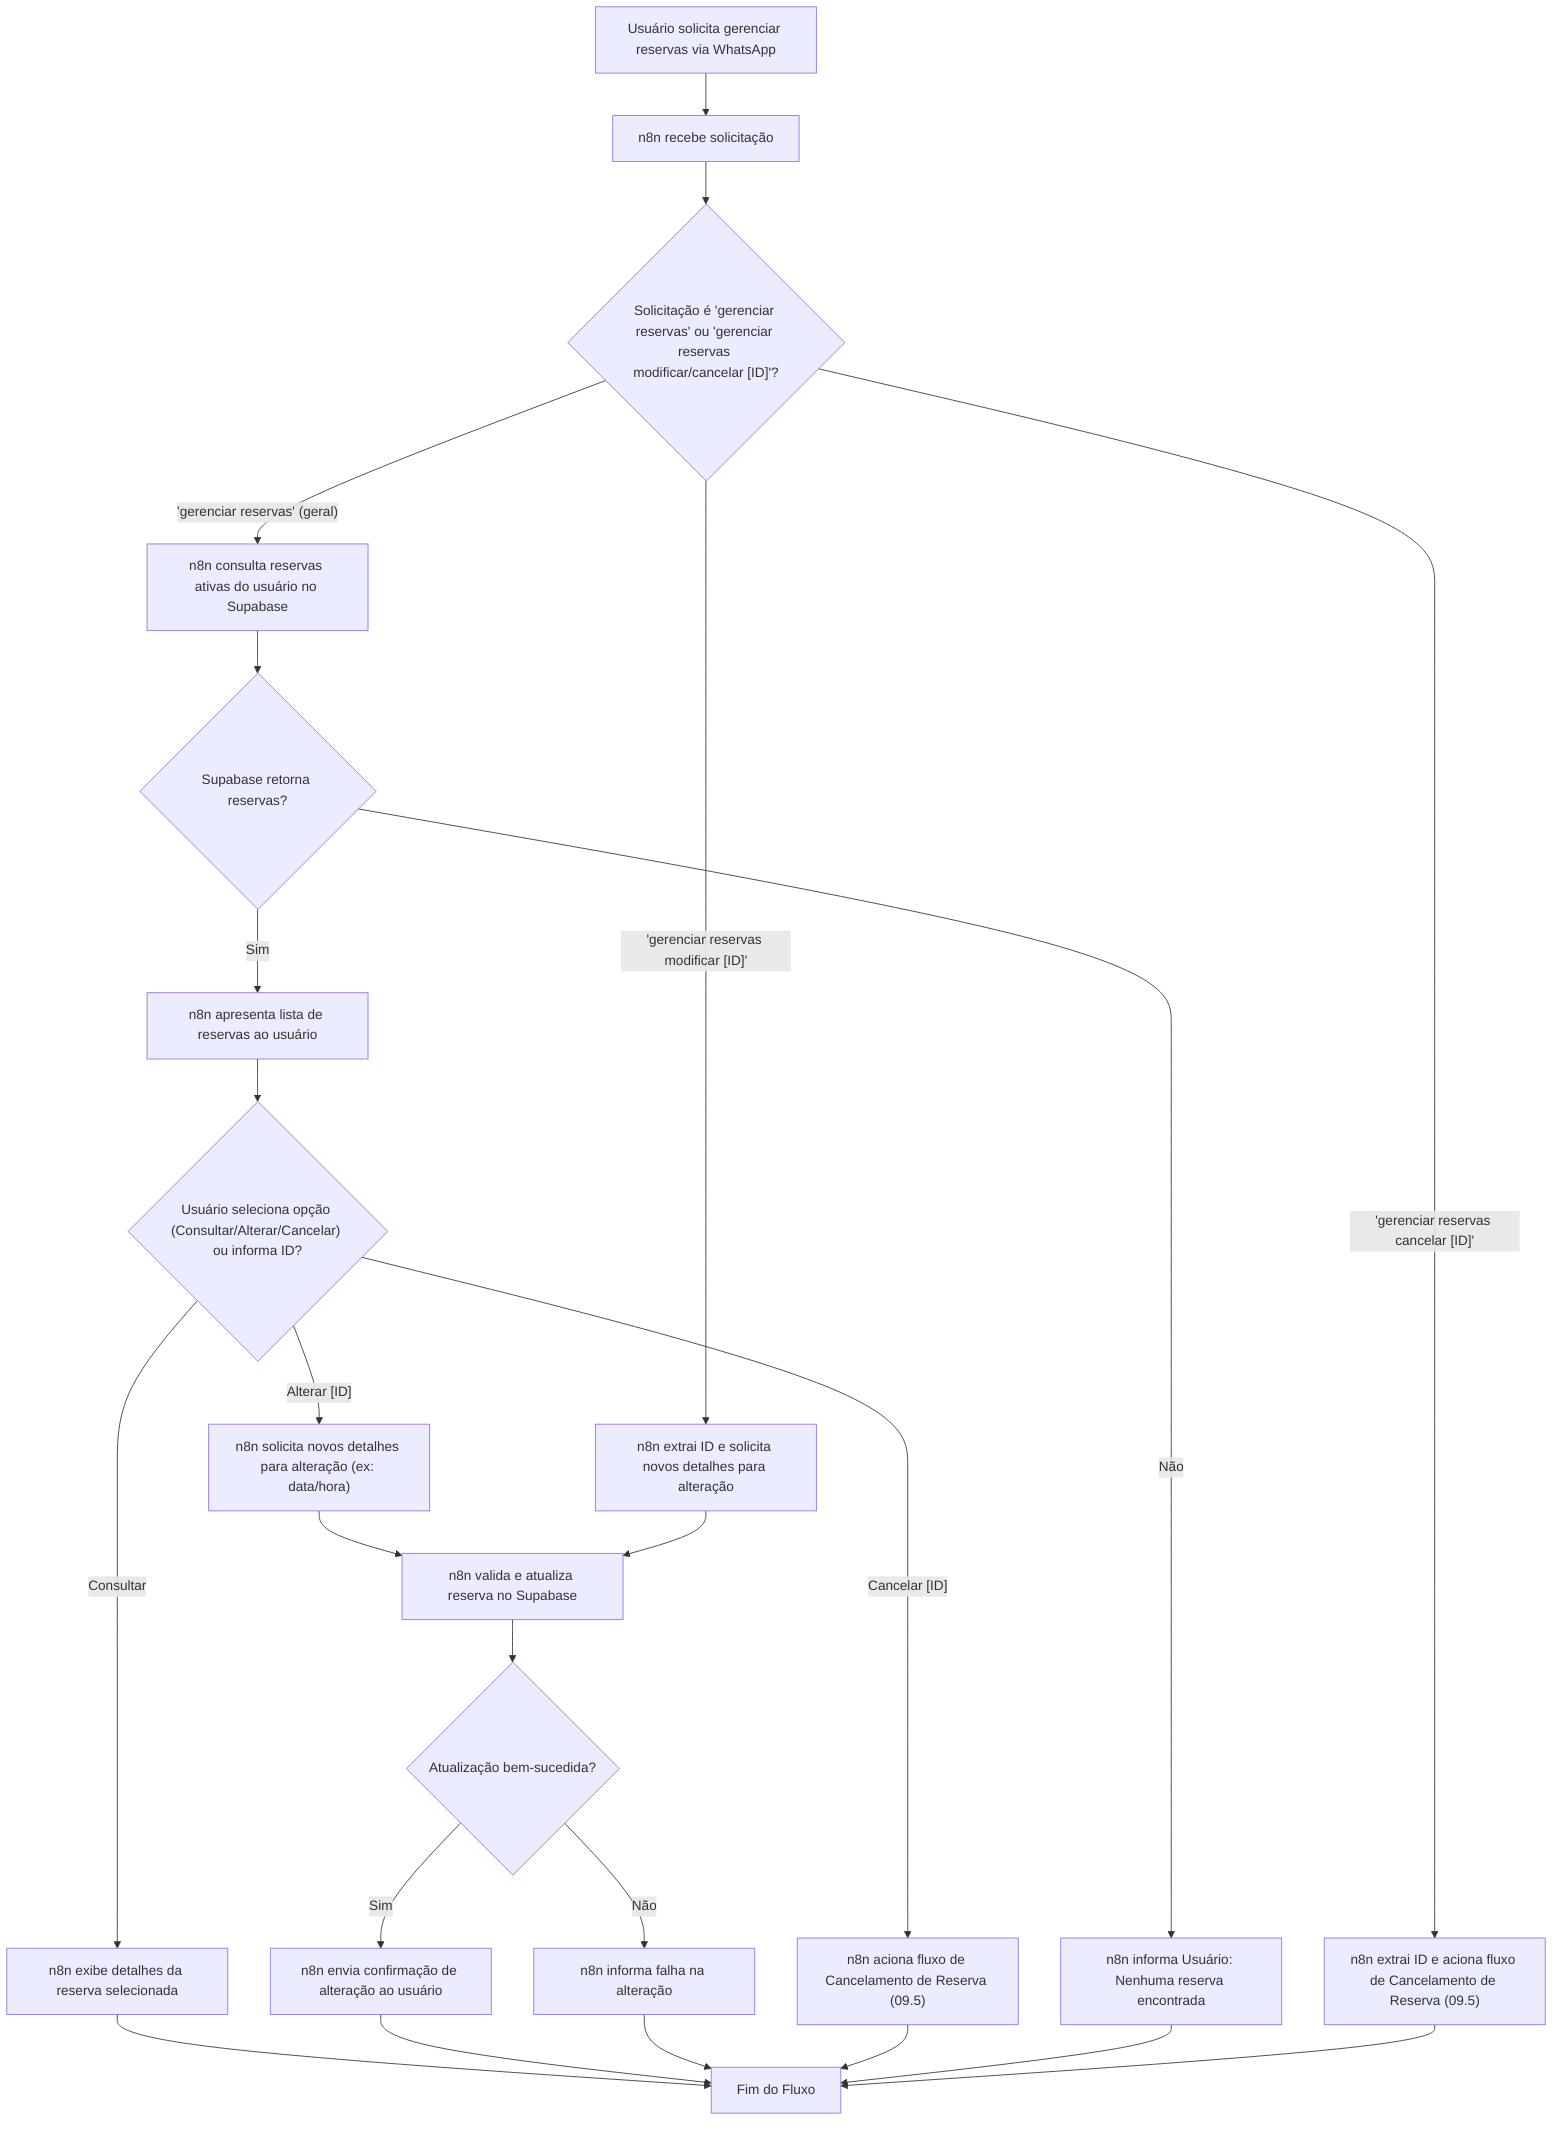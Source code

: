 graph TD
    A["Usuário solicita gerenciar reservas via WhatsApp"] --> B["n8n recebe solicitação"]
    B --> P{"Solicitação é 'gerenciar reservas' ou 'gerenciar reservas modificar/cancelar [ID]'?"}

    P -- 'gerenciar reservas' (geral) --> C["n8n consulta reservas ativas do usuário no Supabase"]
    C --> D{"Supabase retorna reservas?"}

    D -- Sim --> E["n8n apresenta lista de reservas ao usuário"]
    E --> F{"Usuário seleciona opção (Consultar/Alterar/Cancelar) ou informa ID?"}

    F -- Consultar --> G["n8n exibe detalhes da reserva selecionada"]
    G --> Z["Fim do Fluxo"]

    F -- Alterar [ID] --> H["n8n solicita novos detalhes para alteração (ex: data/hora)"]
    H --> I["n8n valida e atualiza reserva no Supabase"]
    I --> J{"Atualização bem-sucedida?"}
    J -- Sim --> K["n8n envia confirmação de alteração ao usuário"]
    K --> Z
    J -- Não --> L["n8n informa falha na alteração"]
    L --> Z

    F -- Cancelar [ID] --> M["n8n aciona fluxo de Cancelamento de Reserva (09.5)"]
    M --> Z

    D -- Não --> N["n8n informa Usuário: Nenhuma reserva encontrada"]
    N --> Z

    P -- 'gerenciar reservas modificar [ID]' --> H_direct["n8n extrai ID e solicita novos detalhes para alteração"]
    H_direct --> I
    P -- 'gerenciar reservas cancelar [ID]' --> M_direct["n8n extrai ID e aciona fluxo de Cancelamento de Reserva (09.5)"]
    M_direct --> Z